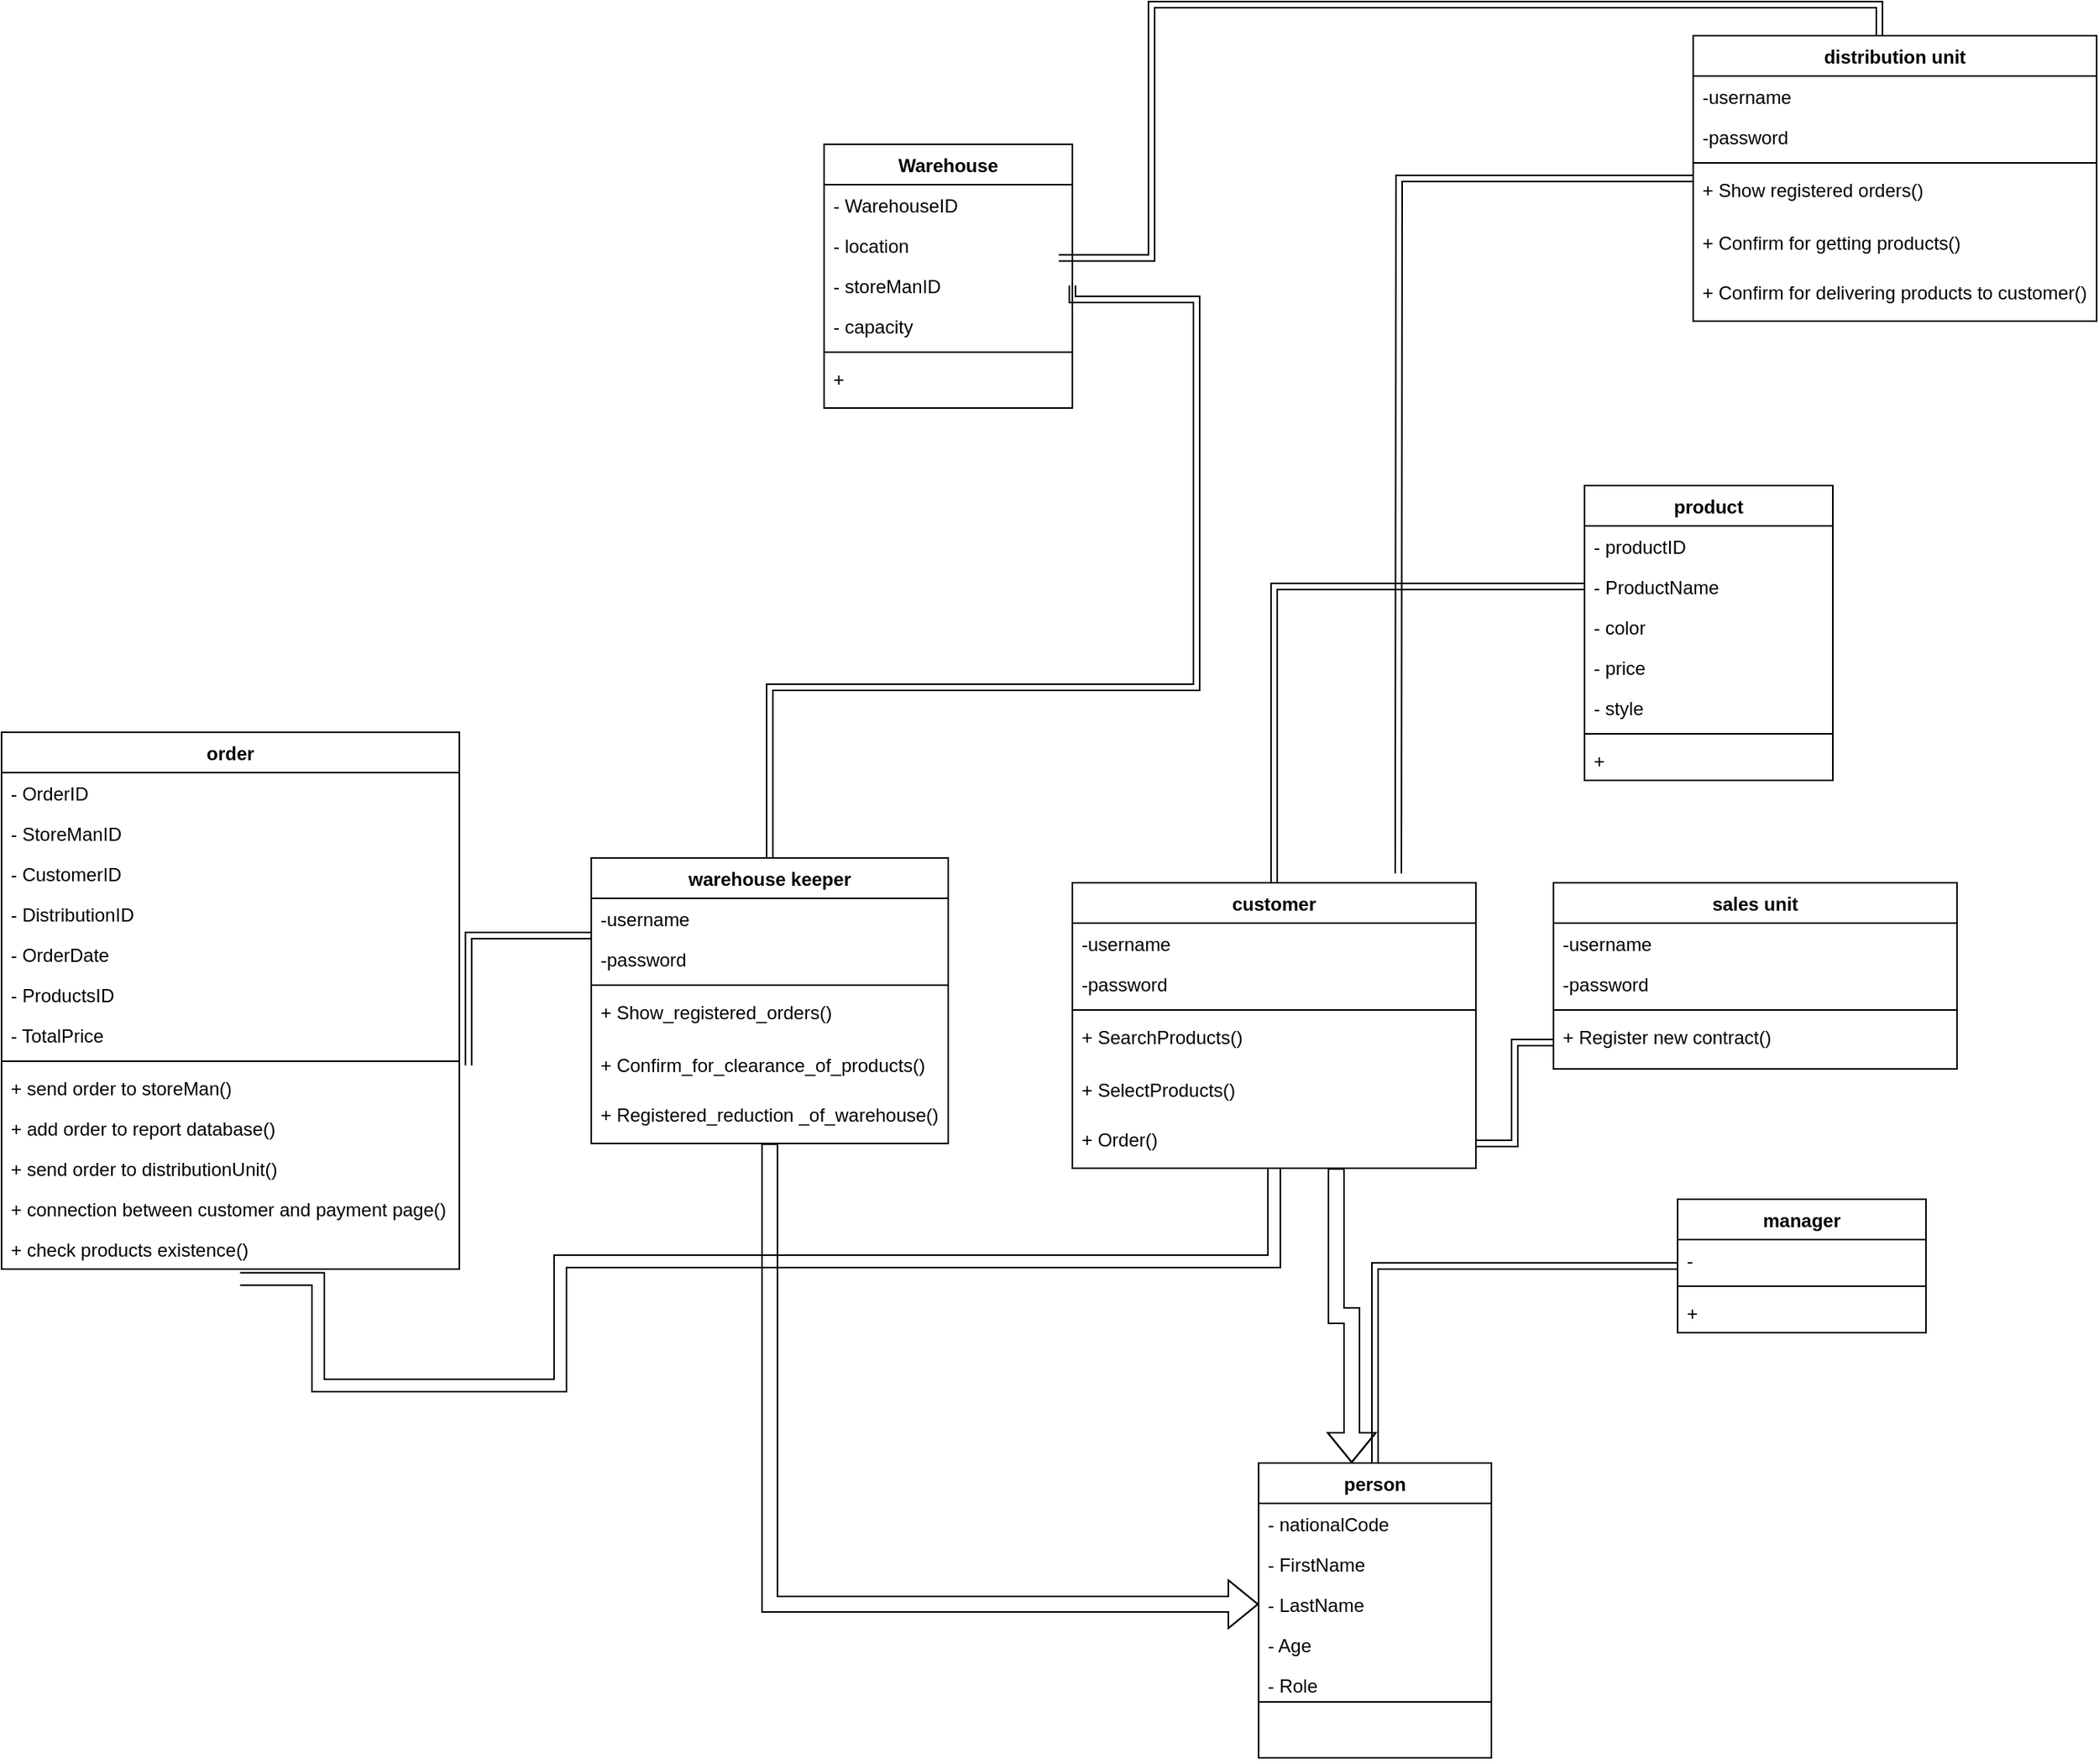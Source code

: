 <mxfile version="13.3.0" type="device"><diagram id="hcN23eRwuLRoSTcqXGNc" name="Page-1"><mxGraphModel dx="2024" dy="994" grid="1" gridSize="10" guides="1" tooltips="1" connect="1" arrows="1" fold="1" page="1" pageScale="1" pageWidth="850" pageHeight="1100" math="0" shadow="0"><root><mxCell id="0"/><mxCell id="1" parent="0"/><mxCell id="khBh4qx_mHRjLCG_L_4s-70" style="edgeStyle=orthogonalEdgeStyle;shape=link;curved=1;rounded=0;orthogonalLoop=1;jettySize=auto;html=1;entryX=0.5;entryY=0;entryDx=0;entryDy=0;" edge="1" parent="1" source="o1BpWOfVAHGH-hoose0F-53" target="o1BpWOfVAHGH-hoose0F-1"><mxGeometry relative="1" as="geometry"/></mxCell><mxCell id="khBh4qx_mHRjLCG_L_4s-50" style="edgeStyle=orthogonalEdgeStyle;shape=flexArrow;rounded=0;orthogonalLoop=1;jettySize=auto;html=1;entryX=0;entryY=0.5;entryDx=0;entryDy=0;" edge="1" parent="1" source="khBh4qx_mHRjLCG_L_4s-1" target="o1BpWOfVAHGH-hoose0F-7"><mxGeometry relative="1" as="geometry"/></mxCell><mxCell id="khBh4qx_mHRjLCG_L_4s-72" style="edgeStyle=orthogonalEdgeStyle;shape=link;curved=1;rounded=0;orthogonalLoop=1;jettySize=auto;html=1;entryX=1.02;entryY=1.262;entryDx=0;entryDy=0;entryPerimeter=0;" edge="1" parent="1" source="khBh4qx_mHRjLCG_L_4s-1" target="o1BpWOfVAHGH-hoose0F-33"><mxGeometry relative="1" as="geometry"><Array as="points"><mxPoint x="420" y="820"/><mxPoint x="331" y="820"/></Array></mxGeometry></mxCell><mxCell id="khBh4qx_mHRjLCG_L_4s-73" style="edgeStyle=orthogonalEdgeStyle;shape=link;curved=1;rounded=0;orthogonalLoop=1;jettySize=auto;html=1;entryX=1;entryY=0.5;entryDx=0;entryDy=0;" edge="1" parent="1" source="khBh4qx_mHRjLCG_L_4s-1" target="o1BpWOfVAHGH-hoose0F-17"><mxGeometry relative="1" as="geometry"><Array as="points"><mxPoint x="525" y="660"/><mxPoint x="800" y="660"/><mxPoint x="800" y="410"/><mxPoint x="720" y="410"/></Array></mxGeometry></mxCell><mxCell id="khBh4qx_mHRjLCG_L_4s-1" value="warehouse keeper" style="swimlane;fontStyle=1;align=center;verticalAlign=top;childLayout=stackLayout;horizontal=1;startSize=26;horizontalStack=0;resizeParent=1;resizeParentMax=0;resizeLast=0;collapsible=1;marginBottom=0;" vertex="1" parent="1"><mxGeometry x="410" y="770" width="230" height="184" as="geometry"/></mxCell><mxCell id="khBh4qx_mHRjLCG_L_4s-3" value="-username" style="text;strokeColor=none;fillColor=none;align=left;verticalAlign=top;spacingLeft=4;spacingRight=4;overflow=hidden;rotatable=0;points=[[0,0.5],[1,0.5]];portConstraint=eastwest;" vertex="1" parent="khBh4qx_mHRjLCG_L_4s-1"><mxGeometry y="26" width="230" height="26" as="geometry"/></mxCell><mxCell id="khBh4qx_mHRjLCG_L_4s-4" value="-password" style="text;strokeColor=none;fillColor=none;align=left;verticalAlign=top;spacingLeft=4;spacingRight=4;overflow=hidden;rotatable=0;points=[[0,0.5],[1,0.5]];portConstraint=eastwest;" vertex="1" parent="khBh4qx_mHRjLCG_L_4s-1"><mxGeometry y="52" width="230" height="26" as="geometry"/></mxCell><mxCell id="khBh4qx_mHRjLCG_L_4s-7" value="" style="line;strokeWidth=1;fillColor=none;align=left;verticalAlign=middle;spacingTop=-1;spacingLeft=3;spacingRight=3;rotatable=0;labelPosition=right;points=[];portConstraint=eastwest;" vertex="1" parent="khBh4qx_mHRjLCG_L_4s-1"><mxGeometry y="78" width="230" height="8" as="geometry"/></mxCell><mxCell id="khBh4qx_mHRjLCG_L_4s-8" value="+ Show_registered_orders()&#10;&#10;&#10;" style="text;strokeColor=none;fillColor=none;align=left;verticalAlign=top;spacingLeft=4;spacingRight=4;overflow=hidden;rotatable=0;points=[[0,0.5],[1,0.5]];portConstraint=eastwest;" vertex="1" parent="khBh4qx_mHRjLCG_L_4s-1"><mxGeometry y="86" width="230" height="34" as="geometry"/></mxCell><mxCell id="khBh4qx_mHRjLCG_L_4s-9" value="+ Confirm_for_clearance_of_products()&#10;" style="text;strokeColor=none;fillColor=none;align=left;verticalAlign=top;spacingLeft=4;spacingRight=4;overflow=hidden;rotatable=0;points=[[0,0.5],[1,0.5]];portConstraint=eastwest;" vertex="1" parent="khBh4qx_mHRjLCG_L_4s-1"><mxGeometry y="120" width="230" height="32" as="geometry"/></mxCell><mxCell id="khBh4qx_mHRjLCG_L_4s-11" value="+ Registered_reduction _of_warehouse()&#10;" style="text;strokeColor=none;fillColor=none;align=left;verticalAlign=top;spacingLeft=4;spacingRight=4;overflow=hidden;rotatable=0;points=[[0,0.5],[1,0.5]];portConstraint=eastwest;" vertex="1" parent="khBh4qx_mHRjLCG_L_4s-1"><mxGeometry y="152" width="230" height="32" as="geometry"/></mxCell><mxCell id="khBh4qx_mHRjLCG_L_4s-26" value="sales unit" style="swimlane;fontStyle=1;align=center;verticalAlign=top;childLayout=stackLayout;horizontal=1;startSize=26;horizontalStack=0;resizeParent=1;resizeParentMax=0;resizeLast=0;collapsible=1;marginBottom=0;" vertex="1" parent="1"><mxGeometry x="1030" y="786" width="260" height="120" as="geometry"/></mxCell><mxCell id="khBh4qx_mHRjLCG_L_4s-27" value="-username" style="text;strokeColor=none;fillColor=none;align=left;verticalAlign=top;spacingLeft=4;spacingRight=4;overflow=hidden;rotatable=0;points=[[0,0.5],[1,0.5]];portConstraint=eastwest;" vertex="1" parent="khBh4qx_mHRjLCG_L_4s-26"><mxGeometry y="26" width="260" height="26" as="geometry"/></mxCell><mxCell id="khBh4qx_mHRjLCG_L_4s-28" value="-password" style="text;strokeColor=none;fillColor=none;align=left;verticalAlign=top;spacingLeft=4;spacingRight=4;overflow=hidden;rotatable=0;points=[[0,0.5],[1,0.5]];portConstraint=eastwest;" vertex="1" parent="khBh4qx_mHRjLCG_L_4s-26"><mxGeometry y="52" width="260" height="26" as="geometry"/></mxCell><mxCell id="khBh4qx_mHRjLCG_L_4s-29" value="" style="line;strokeWidth=1;fillColor=none;align=left;verticalAlign=middle;spacingTop=-1;spacingLeft=3;spacingRight=3;rotatable=0;labelPosition=right;points=[];portConstraint=eastwest;" vertex="1" parent="khBh4qx_mHRjLCG_L_4s-26"><mxGeometry y="78" width="260" height="8" as="geometry"/></mxCell><mxCell id="khBh4qx_mHRjLCG_L_4s-30" value="+ Register new contract()&#10;&#10;" style="text;strokeColor=none;fillColor=none;align=left;verticalAlign=top;spacingLeft=4;spacingRight=4;overflow=hidden;rotatable=0;points=[[0,0.5],[1,0.5]];portConstraint=eastwest;" vertex="1" parent="khBh4qx_mHRjLCG_L_4s-26"><mxGeometry y="86" width="260" height="34" as="geometry"/></mxCell><mxCell id="khBh4qx_mHRjLCG_L_4s-19" value="customer" style="swimlane;fontStyle=1;align=center;verticalAlign=top;childLayout=stackLayout;horizontal=1;startSize=26;horizontalStack=0;resizeParent=1;resizeParentMax=0;resizeLast=0;collapsible=1;marginBottom=0;" vertex="1" parent="1"><mxGeometry x="720" y="786" width="260" height="184" as="geometry"/></mxCell><mxCell id="khBh4qx_mHRjLCG_L_4s-20" value="-username" style="text;strokeColor=none;fillColor=none;align=left;verticalAlign=top;spacingLeft=4;spacingRight=4;overflow=hidden;rotatable=0;points=[[0,0.5],[1,0.5]];portConstraint=eastwest;" vertex="1" parent="khBh4qx_mHRjLCG_L_4s-19"><mxGeometry y="26" width="260" height="26" as="geometry"/></mxCell><mxCell id="khBh4qx_mHRjLCG_L_4s-21" value="-password" style="text;strokeColor=none;fillColor=none;align=left;verticalAlign=top;spacingLeft=4;spacingRight=4;overflow=hidden;rotatable=0;points=[[0,0.5],[1,0.5]];portConstraint=eastwest;" vertex="1" parent="khBh4qx_mHRjLCG_L_4s-19"><mxGeometry y="52" width="260" height="26" as="geometry"/></mxCell><mxCell id="khBh4qx_mHRjLCG_L_4s-22" value="" style="line;strokeWidth=1;fillColor=none;align=left;verticalAlign=middle;spacingTop=-1;spacingLeft=3;spacingRight=3;rotatable=0;labelPosition=right;points=[];portConstraint=eastwest;" vertex="1" parent="khBh4qx_mHRjLCG_L_4s-19"><mxGeometry y="78" width="260" height="8" as="geometry"/></mxCell><mxCell id="khBh4qx_mHRjLCG_L_4s-23" value="+ SearchProducts()&#10;&#10;&#10;" style="text;strokeColor=none;fillColor=none;align=left;verticalAlign=top;spacingLeft=4;spacingRight=4;overflow=hidden;rotatable=0;points=[[0,0.5],[1,0.5]];portConstraint=eastwest;" vertex="1" parent="khBh4qx_mHRjLCG_L_4s-19"><mxGeometry y="86" width="260" height="34" as="geometry"/></mxCell><mxCell id="khBh4qx_mHRjLCG_L_4s-24" value="+ SelectProducts()&#10;" style="text;strokeColor=none;fillColor=none;align=left;verticalAlign=top;spacingLeft=4;spacingRight=4;overflow=hidden;rotatable=0;points=[[0,0.5],[1,0.5]];portConstraint=eastwest;" vertex="1" parent="khBh4qx_mHRjLCG_L_4s-19"><mxGeometry y="120" width="260" height="32" as="geometry"/></mxCell><mxCell id="khBh4qx_mHRjLCG_L_4s-25" value="+ Order()&#10;" style="text;strokeColor=none;fillColor=none;align=left;verticalAlign=top;spacingLeft=4;spacingRight=4;overflow=hidden;rotatable=0;points=[[0,0.5],[1,0.5]];portConstraint=eastwest;" vertex="1" parent="khBh4qx_mHRjLCG_L_4s-19"><mxGeometry y="152" width="260" height="32" as="geometry"/></mxCell><mxCell id="khBh4qx_mHRjLCG_L_4s-68" style="edgeStyle=orthogonalEdgeStyle;shape=link;curved=1;rounded=0;orthogonalLoop=1;jettySize=auto;html=1;" edge="1" parent="1" source="khBh4qx_mHRjLCG_L_4s-30" target="khBh4qx_mHRjLCG_L_4s-25"><mxGeometry relative="1" as="geometry"/></mxCell><mxCell id="khBh4qx_mHRjLCG_L_4s-69" style="edgeStyle=orthogonalEdgeStyle;shape=link;curved=1;rounded=0;orthogonalLoop=1;jettySize=auto;html=1;entryX=0.5;entryY=0;entryDx=0;entryDy=0;" edge="1" parent="1" source="o1BpWOfVAHGH-hoose0F-49" target="khBh4qx_mHRjLCG_L_4s-19"><mxGeometry relative="1" as="geometry"/></mxCell><mxCell id="khBh4qx_mHRjLCG_L_4s-71" style="edgeStyle=orthogonalEdgeStyle;shape=link;curved=1;rounded=0;orthogonalLoop=1;jettySize=auto;html=1;entryX=0.521;entryY=1.246;entryDx=0;entryDy=0;entryPerimeter=0;width=-8;" edge="1" parent="1" source="khBh4qx_mHRjLCG_L_4s-25" target="o1BpWOfVAHGH-hoose0F-39"><mxGeometry relative="1" as="geometry"><mxPoint x="310" y="670" as="targetPoint"/><Array as="points"><mxPoint x="850" y="1030"/><mxPoint x="390" y="1030"/><mxPoint x="390" y="1110"/><mxPoint x="234" y="1110"/><mxPoint x="234" y="1041"/></Array></mxGeometry></mxCell><mxCell id="khBh4qx_mHRjLCG_L_4s-74" style="edgeStyle=orthogonalEdgeStyle;shape=link;curved=1;rounded=0;orthogonalLoop=1;jettySize=auto;html=1;" edge="1" parent="1" source="khBh4qx_mHRjLCG_L_4s-12"><mxGeometry relative="1" as="geometry"><mxPoint x="930" y="780" as="targetPoint"/></mxGeometry></mxCell><mxCell id="khBh4qx_mHRjLCG_L_4s-75" style="edgeStyle=orthogonalEdgeStyle;shape=link;curved=1;rounded=0;orthogonalLoop=1;jettySize=auto;html=1;entryX=0.945;entryY=-0.185;entryDx=0;entryDy=0;entryPerimeter=0;" edge="1" parent="1" source="khBh4qx_mHRjLCG_L_4s-12" target="o1BpWOfVAHGH-hoose0F-17"><mxGeometry relative="1" as="geometry"><Array as="points"><mxPoint x="1240" y="220"/><mxPoint x="771" y="220"/><mxPoint x="771" y="383"/></Array></mxGeometry></mxCell><mxCell id="khBh4qx_mHRjLCG_L_4s-12" value="distribution unit" style="swimlane;fontStyle=1;align=center;verticalAlign=top;childLayout=stackLayout;horizontal=1;startSize=26;horizontalStack=0;resizeParent=1;resizeParentMax=0;resizeLast=0;collapsible=1;marginBottom=0;" vertex="1" parent="1"><mxGeometry x="1120" y="240" width="260" height="184" as="geometry"/></mxCell><mxCell id="khBh4qx_mHRjLCG_L_4s-13" value="-username" style="text;strokeColor=none;fillColor=none;align=left;verticalAlign=top;spacingLeft=4;spacingRight=4;overflow=hidden;rotatable=0;points=[[0,0.5],[1,0.5]];portConstraint=eastwest;" vertex="1" parent="khBh4qx_mHRjLCG_L_4s-12"><mxGeometry y="26" width="260" height="26" as="geometry"/></mxCell><mxCell id="khBh4qx_mHRjLCG_L_4s-14" value="-password" style="text;strokeColor=none;fillColor=none;align=left;verticalAlign=top;spacingLeft=4;spacingRight=4;overflow=hidden;rotatable=0;points=[[0,0.5],[1,0.5]];portConstraint=eastwest;" vertex="1" parent="khBh4qx_mHRjLCG_L_4s-12"><mxGeometry y="52" width="260" height="26" as="geometry"/></mxCell><mxCell id="khBh4qx_mHRjLCG_L_4s-15" value="" style="line;strokeWidth=1;fillColor=none;align=left;verticalAlign=middle;spacingTop=-1;spacingLeft=3;spacingRight=3;rotatable=0;labelPosition=right;points=[];portConstraint=eastwest;" vertex="1" parent="khBh4qx_mHRjLCG_L_4s-12"><mxGeometry y="78" width="260" height="8" as="geometry"/></mxCell><mxCell id="khBh4qx_mHRjLCG_L_4s-16" value="+ Show registered orders()&#10;&#10;&#10;" style="text;strokeColor=none;fillColor=none;align=left;verticalAlign=top;spacingLeft=4;spacingRight=4;overflow=hidden;rotatable=0;points=[[0,0.5],[1,0.5]];portConstraint=eastwest;" vertex="1" parent="khBh4qx_mHRjLCG_L_4s-12"><mxGeometry y="86" width="260" height="34" as="geometry"/></mxCell><mxCell id="khBh4qx_mHRjLCG_L_4s-17" value="+ Confirm for getting products()&#10;" style="text;strokeColor=none;fillColor=none;align=left;verticalAlign=top;spacingLeft=4;spacingRight=4;overflow=hidden;rotatable=0;points=[[0,0.5],[1,0.5]];portConstraint=eastwest;" vertex="1" parent="khBh4qx_mHRjLCG_L_4s-12"><mxGeometry y="120" width="260" height="32" as="geometry"/></mxCell><mxCell id="khBh4qx_mHRjLCG_L_4s-18" value="+ Confirm for delivering products to customer()&#10;" style="text;strokeColor=none;fillColor=none;align=left;verticalAlign=top;spacingLeft=4;spacingRight=4;overflow=hidden;rotatable=0;points=[[0,0.5],[1,0.5]];portConstraint=eastwest;" vertex="1" parent="khBh4qx_mHRjLCG_L_4s-12"><mxGeometry y="152" width="260" height="32" as="geometry"/></mxCell><mxCell id="o1BpWOfVAHGH-hoose0F-1" value="person" style="swimlane;fontStyle=1;align=center;verticalAlign=top;childLayout=stackLayout;horizontal=1;startSize=26;horizontalStack=0;resizeParent=1;resizeParentMax=0;resizeLast=0;collapsible=1;marginBottom=0;" parent="1" vertex="1"><mxGeometry x="840" y="1160" width="150" height="190" as="geometry"/></mxCell><mxCell id="o1BpWOfVAHGH-hoose0F-2" value="- nationalCode " style="text;strokeColor=none;fillColor=none;align=left;verticalAlign=top;spacingLeft=4;spacingRight=4;overflow=hidden;rotatable=0;points=[[0,0.5],[1,0.5]];portConstraint=eastwest;" parent="o1BpWOfVAHGH-hoose0F-1" vertex="1"><mxGeometry y="26" width="150" height="26" as="geometry"/></mxCell><mxCell id="o1BpWOfVAHGH-hoose0F-4" value="- FirstName" style="text;strokeColor=none;fillColor=none;align=left;verticalAlign=top;spacingLeft=4;spacingRight=4;overflow=hidden;rotatable=0;points=[[0,0.5],[1,0.5]];portConstraint=eastwest;" parent="o1BpWOfVAHGH-hoose0F-1" vertex="1"><mxGeometry y="52" width="150" height="26" as="geometry"/></mxCell><mxCell id="o1BpWOfVAHGH-hoose0F-7" value="- LastName" style="text;strokeColor=none;fillColor=none;align=left;verticalAlign=top;spacingLeft=4;spacingRight=4;overflow=hidden;rotatable=0;points=[[0,0.5],[1,0.5]];portConstraint=eastwest;" parent="o1BpWOfVAHGH-hoose0F-1" vertex="1"><mxGeometry y="78" width="150" height="26" as="geometry"/></mxCell><mxCell id="o1BpWOfVAHGH-hoose0F-6" value="- Age" style="text;strokeColor=none;fillColor=none;align=left;verticalAlign=top;spacingLeft=4;spacingRight=4;overflow=hidden;rotatable=0;points=[[0,0.5],[1,0.5]];portConstraint=eastwest;" parent="o1BpWOfVAHGH-hoose0F-1" vertex="1"><mxGeometry y="104" width="150" height="26" as="geometry"/></mxCell><mxCell id="o1BpWOfVAHGH-hoose0F-8" value="- Role" style="text;strokeColor=none;fillColor=none;align=left;verticalAlign=top;spacingLeft=4;spacingRight=4;overflow=hidden;rotatable=0;points=[[0,0.5],[1,0.5]];portConstraint=eastwest;" parent="o1BpWOfVAHGH-hoose0F-1" vertex="1"><mxGeometry y="130" width="150" height="20" as="geometry"/></mxCell><mxCell id="o1BpWOfVAHGH-hoose0F-3" value="" style="line;strokeWidth=1;fillColor=none;align=left;verticalAlign=middle;spacingTop=-1;spacingLeft=3;spacingRight=3;rotatable=0;labelPosition=right;points=[];portConstraint=eastwest;" parent="o1BpWOfVAHGH-hoose0F-1" vertex="1"><mxGeometry y="150" width="150" height="8" as="geometry"/></mxCell><mxCell id="o1BpWOfVAHGH-hoose0F-10" value=" " style="text;strokeColor=none;fillColor=none;align=left;verticalAlign=top;spacingLeft=4;spacingRight=4;overflow=hidden;rotatable=0;points=[[0,0.5],[1,0.5]];portConstraint=eastwest;" parent="o1BpWOfVAHGH-hoose0F-1" vertex="1"><mxGeometry y="158" width="150" height="32" as="geometry"/></mxCell><mxCell id="khBh4qx_mHRjLCG_L_4s-76" style="edgeStyle=orthogonalEdgeStyle;shape=flexArrow;curved=1;rounded=0;orthogonalLoop=1;jettySize=auto;html=1;" edge="1" parent="1" source="khBh4qx_mHRjLCG_L_4s-25" target="o1BpWOfVAHGH-hoose0F-1"><mxGeometry relative="1" as="geometry"><Array as="points"><mxPoint x="890" y="1065"/><mxPoint x="900" y="1065"/></Array></mxGeometry></mxCell><mxCell id="o1BpWOfVAHGH-hoose0F-53" value="manager" style="swimlane;fontStyle=1;align=center;verticalAlign=top;childLayout=stackLayout;horizontal=1;startSize=26;horizontalStack=0;resizeParent=1;resizeParentMax=0;resizeLast=0;collapsible=1;marginBottom=0;" parent="1" vertex="1"><mxGeometry x="1110" y="990" width="160" height="86" as="geometry"/></mxCell><mxCell id="o1BpWOfVAHGH-hoose0F-54" value="-" style="text;strokeColor=none;fillColor=none;align=left;verticalAlign=top;spacingLeft=4;spacingRight=4;overflow=hidden;rotatable=0;points=[[0,0.5],[1,0.5]];portConstraint=eastwest;" parent="o1BpWOfVAHGH-hoose0F-53" vertex="1"><mxGeometry y="26" width="160" height="26" as="geometry"/></mxCell><mxCell id="o1BpWOfVAHGH-hoose0F-55" value="" style="line;strokeWidth=1;fillColor=none;align=left;verticalAlign=middle;spacingTop=-1;spacingLeft=3;spacingRight=3;rotatable=0;labelPosition=right;points=[];portConstraint=eastwest;" parent="o1BpWOfVAHGH-hoose0F-53" vertex="1"><mxGeometry y="52" width="160" height="8" as="geometry"/></mxCell><mxCell id="o1BpWOfVAHGH-hoose0F-56" value="+" style="text;strokeColor=none;fillColor=none;align=left;verticalAlign=top;spacingLeft=4;spacingRight=4;overflow=hidden;rotatable=0;points=[[0,0.5],[1,0.5]];portConstraint=eastwest;" parent="o1BpWOfVAHGH-hoose0F-53" vertex="1"><mxGeometry y="60" width="160" height="26" as="geometry"/></mxCell><mxCell id="o1BpWOfVAHGH-hoose0F-41" value="product" style="swimlane;fontStyle=1;align=center;verticalAlign=top;childLayout=stackLayout;horizontal=1;startSize=26;horizontalStack=0;resizeParent=1;resizeParentMax=0;resizeLast=0;collapsible=1;marginBottom=0;" parent="1" vertex="1"><mxGeometry x="1050" y="530" width="160" height="190" as="geometry"/></mxCell><mxCell id="o1BpWOfVAHGH-hoose0F-42" value="- productID" style="text;strokeColor=none;fillColor=none;align=left;verticalAlign=top;spacingLeft=4;spacingRight=4;overflow=hidden;rotatable=0;points=[[0,0.5],[1,0.5]];portConstraint=eastwest;" parent="o1BpWOfVAHGH-hoose0F-41" vertex="1"><mxGeometry y="26" width="160" height="26" as="geometry"/></mxCell><mxCell id="o1BpWOfVAHGH-hoose0F-49" value="- ProductName" style="text;strokeColor=none;fillColor=none;align=left;verticalAlign=top;spacingLeft=4;spacingRight=4;overflow=hidden;rotatable=0;points=[[0,0.5],[1,0.5]];portConstraint=eastwest;" parent="o1BpWOfVAHGH-hoose0F-41" vertex="1"><mxGeometry y="52" width="160" height="26" as="geometry"/></mxCell><mxCell id="o1BpWOfVAHGH-hoose0F-52" value="- color" style="text;strokeColor=none;fillColor=none;align=left;verticalAlign=top;spacingLeft=4;spacingRight=4;overflow=hidden;rotatable=0;points=[[0,0.5],[1,0.5]];portConstraint=eastwest;" parent="o1BpWOfVAHGH-hoose0F-41" vertex="1"><mxGeometry y="78" width="160" height="26" as="geometry"/></mxCell><mxCell id="o1BpWOfVAHGH-hoose0F-50" value="- price" style="text;strokeColor=none;fillColor=none;align=left;verticalAlign=top;spacingLeft=4;spacingRight=4;overflow=hidden;rotatable=0;points=[[0,0.5],[1,0.5]];portConstraint=eastwest;" parent="o1BpWOfVAHGH-hoose0F-41" vertex="1"><mxGeometry y="104" width="160" height="26" as="geometry"/></mxCell><mxCell id="o1BpWOfVAHGH-hoose0F-51" value="- style" style="text;strokeColor=none;fillColor=none;align=left;verticalAlign=top;spacingLeft=4;spacingRight=4;overflow=hidden;rotatable=0;points=[[0,0.5],[1,0.5]];portConstraint=eastwest;" parent="o1BpWOfVAHGH-hoose0F-41" vertex="1"><mxGeometry y="130" width="160" height="26" as="geometry"/></mxCell><mxCell id="o1BpWOfVAHGH-hoose0F-43" value="" style="line;strokeWidth=1;fillColor=none;align=left;verticalAlign=middle;spacingTop=-1;spacingLeft=3;spacingRight=3;rotatable=0;labelPosition=right;points=[];portConstraint=eastwest;" parent="o1BpWOfVAHGH-hoose0F-41" vertex="1"><mxGeometry y="156" width="160" height="8" as="geometry"/></mxCell><mxCell id="o1BpWOfVAHGH-hoose0F-44" value="+" style="text;strokeColor=none;fillColor=none;align=left;verticalAlign=top;spacingLeft=4;spacingRight=4;overflow=hidden;rotatable=0;points=[[0,0.5],[1,0.5]];portConstraint=eastwest;" parent="o1BpWOfVAHGH-hoose0F-41" vertex="1"><mxGeometry y="164" width="160" height="26" as="geometry"/></mxCell><mxCell id="o1BpWOfVAHGH-hoose0F-22" value="order" style="swimlane;fontStyle=1;align=center;verticalAlign=top;childLayout=stackLayout;horizontal=1;startSize=26;horizontalStack=0;resizeParent=1;resizeParentMax=0;resizeLast=0;collapsible=1;marginBottom=0;" parent="1" vertex="1"><mxGeometry x="30" y="689" width="295" height="346" as="geometry"/></mxCell><mxCell id="o1BpWOfVAHGH-hoose0F-23" value="- OrderID" style="text;strokeColor=none;fillColor=none;align=left;verticalAlign=top;spacingLeft=4;spacingRight=4;overflow=hidden;rotatable=0;points=[[0,0.5],[1,0.5]];portConstraint=eastwest;" parent="o1BpWOfVAHGH-hoose0F-22" vertex="1"><mxGeometry y="26" width="295" height="26" as="geometry"/></mxCell><mxCell id="o1BpWOfVAHGH-hoose0F-25" value="- StoreManID" style="text;strokeColor=none;fillColor=none;align=left;verticalAlign=top;spacingLeft=4;spacingRight=4;overflow=hidden;rotatable=0;points=[[0,0.5],[1,0.5]];portConstraint=eastwest;" parent="o1BpWOfVAHGH-hoose0F-22" vertex="1"><mxGeometry y="52" width="295" height="26" as="geometry"/></mxCell><mxCell id="o1BpWOfVAHGH-hoose0F-31" value="- CustomerID" style="text;strokeColor=none;fillColor=none;align=left;verticalAlign=top;spacingLeft=4;spacingRight=4;overflow=hidden;rotatable=0;points=[[0,0.5],[1,0.5]];portConstraint=eastwest;" parent="o1BpWOfVAHGH-hoose0F-22" vertex="1"><mxGeometry y="78" width="295" height="26" as="geometry"/></mxCell><mxCell id="o1BpWOfVAHGH-hoose0F-30" value="- DistributionID" style="text;strokeColor=none;fillColor=none;align=left;verticalAlign=top;spacingLeft=4;spacingRight=4;overflow=hidden;rotatable=0;points=[[0,0.5],[1,0.5]];portConstraint=eastwest;" parent="o1BpWOfVAHGH-hoose0F-22" vertex="1"><mxGeometry y="104" width="295" height="26" as="geometry"/></mxCell><mxCell id="o1BpWOfVAHGH-hoose0F-32" value="- OrderDate" style="text;strokeColor=none;fillColor=none;align=left;verticalAlign=top;spacingLeft=4;spacingRight=4;overflow=hidden;rotatable=0;points=[[0,0.5],[1,0.5]];portConstraint=eastwest;" parent="o1BpWOfVAHGH-hoose0F-22" vertex="1"><mxGeometry y="130" width="295" height="26" as="geometry"/></mxCell><mxCell id="o1BpWOfVAHGH-hoose0F-34" value="- ProductsID" style="text;strokeColor=none;fillColor=none;align=left;verticalAlign=top;spacingLeft=4;spacingRight=4;overflow=hidden;rotatable=0;points=[[0,0.5],[1,0.5]];portConstraint=eastwest;" parent="o1BpWOfVAHGH-hoose0F-22" vertex="1"><mxGeometry y="156" width="295" height="26" as="geometry"/></mxCell><mxCell id="o1BpWOfVAHGH-hoose0F-33" value="- TotalPrice" style="text;strokeColor=none;fillColor=none;align=left;verticalAlign=top;spacingLeft=4;spacingRight=4;overflow=hidden;rotatable=0;points=[[0,0.5],[1,0.5]];portConstraint=eastwest;" parent="o1BpWOfVAHGH-hoose0F-22" vertex="1"><mxGeometry y="182" width="295" height="26" as="geometry"/></mxCell><mxCell id="o1BpWOfVAHGH-hoose0F-24" value="" style="line;strokeWidth=1;fillColor=none;align=left;verticalAlign=middle;spacingTop=-1;spacingLeft=3;spacingRight=3;rotatable=0;labelPosition=right;points=[];portConstraint=eastwest;" parent="o1BpWOfVAHGH-hoose0F-22" vertex="1"><mxGeometry y="208" width="295" height="8" as="geometry"/></mxCell><mxCell id="o1BpWOfVAHGH-hoose0F-35" value="+ send order to storeMan()" style="text;strokeColor=none;fillColor=none;align=left;verticalAlign=top;spacingLeft=4;spacingRight=4;overflow=hidden;rotatable=0;points=[[0,0.5],[1,0.5]];portConstraint=eastwest;" parent="o1BpWOfVAHGH-hoose0F-22" vertex="1"><mxGeometry y="216" width="295" height="26" as="geometry"/></mxCell><mxCell id="o1BpWOfVAHGH-hoose0F-37" value="+ add order to report database()" style="text;strokeColor=none;fillColor=none;align=left;verticalAlign=top;spacingLeft=4;spacingRight=4;overflow=hidden;rotatable=0;points=[[0,0.5],[1,0.5]];portConstraint=eastwest;" parent="o1BpWOfVAHGH-hoose0F-22" vertex="1"><mxGeometry y="242" width="295" height="26" as="geometry"/></mxCell><mxCell id="o1BpWOfVAHGH-hoose0F-36" value="+ send order to distributionUnit()" style="text;strokeColor=none;fillColor=none;align=left;verticalAlign=top;spacingLeft=4;spacingRight=4;overflow=hidden;rotatable=0;points=[[0,0.5],[1,0.5]];portConstraint=eastwest;" parent="o1BpWOfVAHGH-hoose0F-22" vertex="1"><mxGeometry y="268" width="295" height="26" as="geometry"/></mxCell><mxCell id="o1BpWOfVAHGH-hoose0F-38" value="+ connection between customer and payment page()" style="text;strokeColor=none;fillColor=none;align=left;verticalAlign=top;spacingLeft=4;spacingRight=4;overflow=hidden;rotatable=0;points=[[0,0.5],[1,0.5]];portConstraint=eastwest;" parent="o1BpWOfVAHGH-hoose0F-22" vertex="1"><mxGeometry y="294" width="295" height="26" as="geometry"/></mxCell><mxCell id="o1BpWOfVAHGH-hoose0F-39" value="+ check products existence()" style="text;strokeColor=none;fillColor=none;align=left;verticalAlign=top;spacingLeft=4;spacingRight=4;overflow=hidden;rotatable=0;points=[[0,0.5],[1,0.5]];portConstraint=eastwest;" parent="o1BpWOfVAHGH-hoose0F-22" vertex="1"><mxGeometry y="320" width="295" height="26" as="geometry"/></mxCell><mxCell id="o1BpWOfVAHGH-hoose0F-11" value="Warehouse" style="swimlane;fontStyle=1;align=center;verticalAlign=top;childLayout=stackLayout;horizontal=1;startSize=26;horizontalStack=0;resizeParent=1;resizeParentMax=0;resizeLast=0;collapsible=1;marginBottom=0;" parent="1" vertex="1"><mxGeometry x="560" y="310" width="160" height="170" as="geometry"/></mxCell><mxCell id="o1BpWOfVAHGH-hoose0F-12" value="- WarehouseID" style="text;strokeColor=none;fillColor=none;align=left;verticalAlign=top;spacingLeft=4;spacingRight=4;overflow=hidden;rotatable=0;points=[[0,0.5],[1,0.5]];portConstraint=eastwest;" parent="o1BpWOfVAHGH-hoose0F-11" vertex="1"><mxGeometry y="26" width="160" height="26" as="geometry"/></mxCell><mxCell id="o1BpWOfVAHGH-hoose0F-15" value="- location" style="text;strokeColor=none;fillColor=none;align=left;verticalAlign=top;spacingLeft=4;spacingRight=4;overflow=hidden;rotatable=0;points=[[0,0.5],[1,0.5]];portConstraint=eastwest;" parent="o1BpWOfVAHGH-hoose0F-11" vertex="1"><mxGeometry y="52" width="160" height="26" as="geometry"/></mxCell><mxCell id="o1BpWOfVAHGH-hoose0F-17" value="- storeManID" style="text;strokeColor=none;fillColor=none;align=left;verticalAlign=top;spacingLeft=4;spacingRight=4;overflow=hidden;rotatable=0;points=[[0,0.5],[1,0.5]];portConstraint=eastwest;" parent="o1BpWOfVAHGH-hoose0F-11" vertex="1"><mxGeometry y="78" width="160" height="26" as="geometry"/></mxCell><mxCell id="o1BpWOfVAHGH-hoose0F-16" value="- capacity" style="text;strokeColor=none;fillColor=none;align=left;verticalAlign=top;spacingLeft=4;spacingRight=4;overflow=hidden;rotatable=0;points=[[0,0.5],[1,0.5]];portConstraint=eastwest;" parent="o1BpWOfVAHGH-hoose0F-11" vertex="1"><mxGeometry y="104" width="160" height="26" as="geometry"/></mxCell><mxCell id="o1BpWOfVAHGH-hoose0F-13" value="" style="line;strokeWidth=1;fillColor=none;align=left;verticalAlign=middle;spacingTop=-1;spacingLeft=3;spacingRight=3;rotatable=0;labelPosition=right;points=[];portConstraint=eastwest;" parent="o1BpWOfVAHGH-hoose0F-11" vertex="1"><mxGeometry y="130" width="160" height="8" as="geometry"/></mxCell><mxCell id="o1BpWOfVAHGH-hoose0F-14" value="+" style="text;strokeColor=none;fillColor=none;align=left;verticalAlign=top;spacingLeft=4;spacingRight=4;overflow=hidden;rotatable=0;points=[[0,0.5],[1,0.5]];portConstraint=eastwest;" parent="o1BpWOfVAHGH-hoose0F-11" vertex="1"><mxGeometry y="138" width="160" height="32" as="geometry"/></mxCell></root></mxGraphModel></diagram></mxfile>